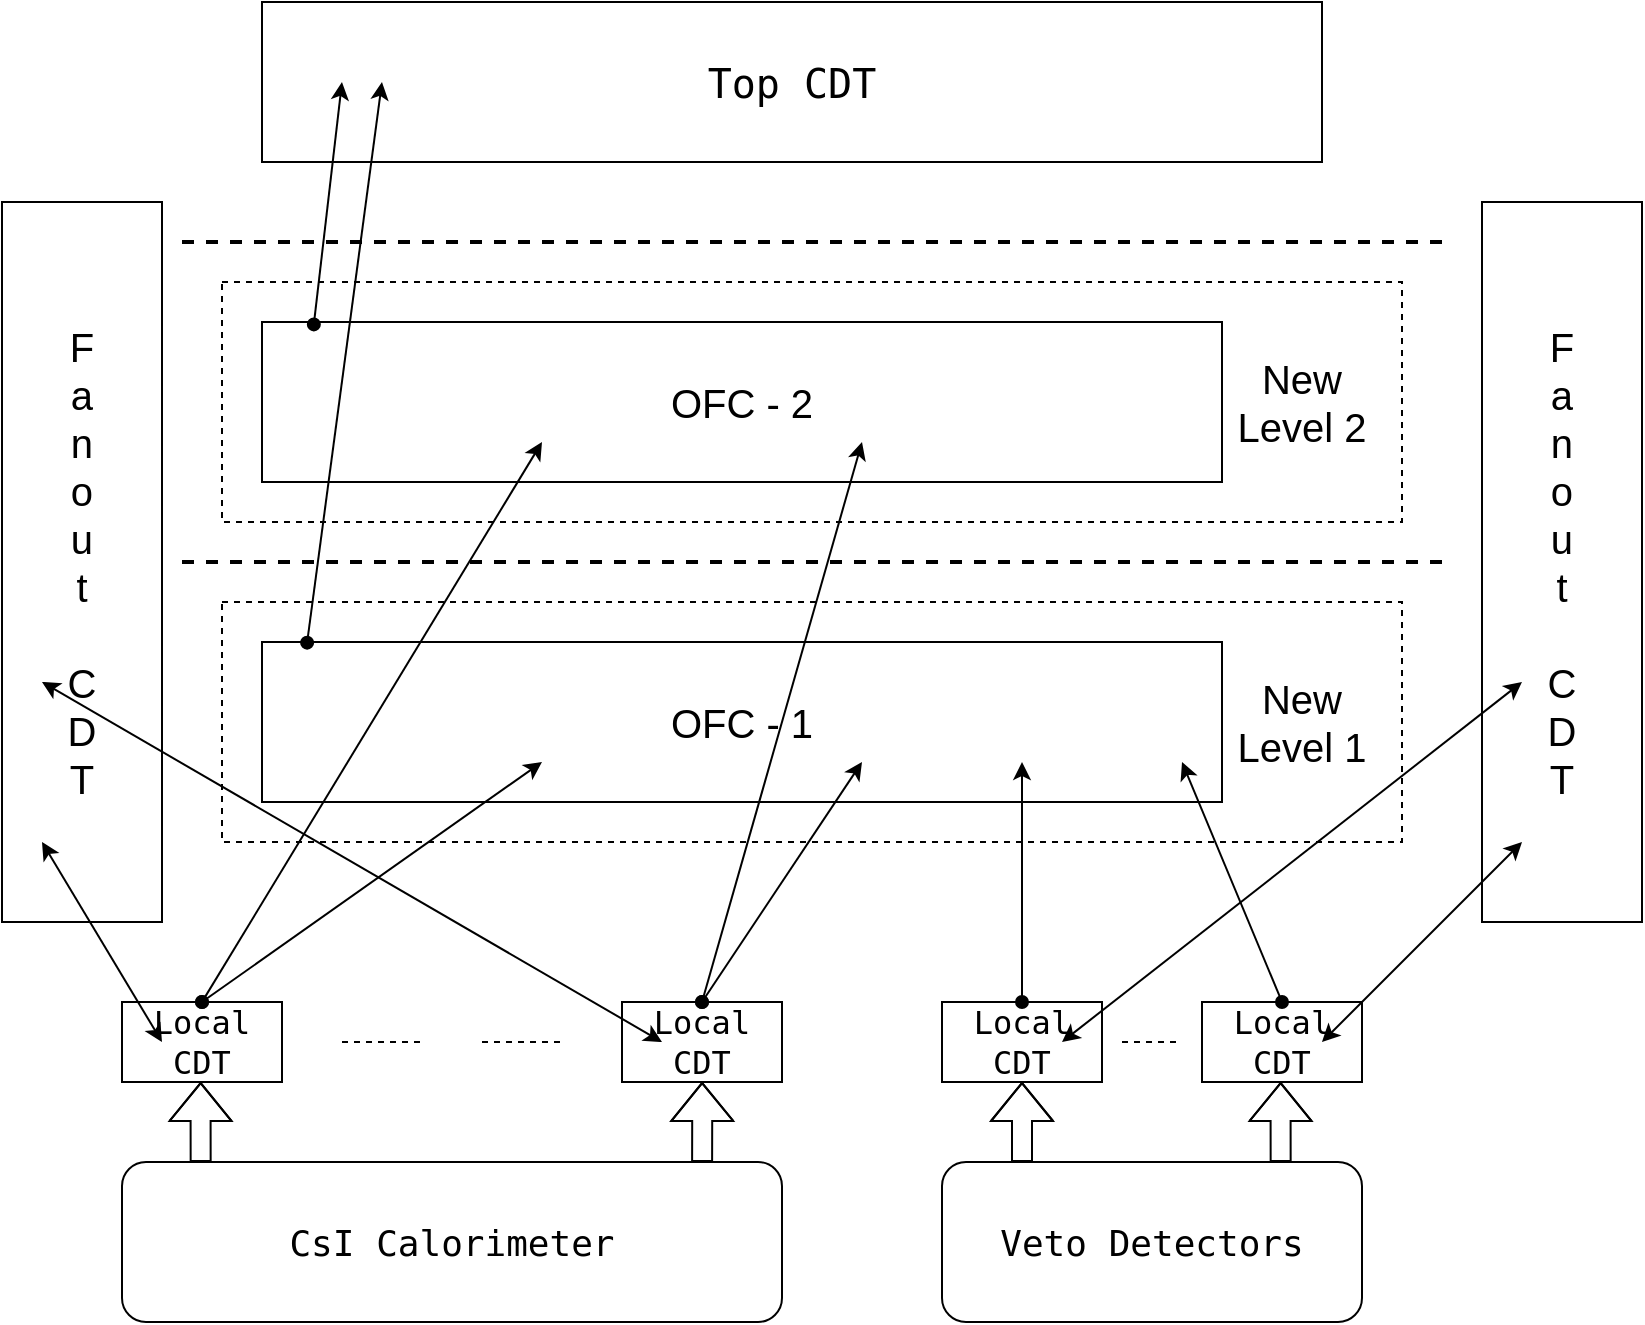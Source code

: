 <mxfile version="13.0.1" type="github">
  <diagram id="RDYniLMKRmmL1WzlAPWp" name="Page-1">
    <mxGraphModel dx="1043" dy="637" grid="1" gridSize="10" guides="1" tooltips="1" connect="1" arrows="1" fold="1" page="1" pageScale="1" pageWidth="850" pageHeight="1100" math="0" shadow="0">
      <root>
        <mxCell id="0" />
        <mxCell id="1" parent="0" />
        <mxCell id="DW_VJ3tDuzgLOy0kpD_P-55" value="" style="rounded=0;whiteSpace=wrap;html=1;fillColor=none;dashed=1;" vertex="1" parent="1">
          <mxGeometry x="120" y="680" width="590" height="120" as="geometry" />
        </mxCell>
        <mxCell id="DW_VJ3tDuzgLOy0kpD_P-86" value="" style="rounded=0;whiteSpace=wrap;html=1;fillColor=none;dashed=1;" vertex="1" parent="1">
          <mxGeometry x="120" y="520" width="590" height="120" as="geometry" />
        </mxCell>
        <mxCell id="--FjLudx6Jw2cNEH7BGk-4" value="&lt;p style=&quot;font-size: 20px&quot;&gt;OFC - 1&lt;/p&gt;" style="rounded=0;whiteSpace=wrap;html=1;" parent="1" vertex="1">
          <mxGeometry x="140" y="700" width="480" height="80" as="geometry" />
        </mxCell>
        <mxCell id="--FjLudx6Jw2cNEH7BGk-6" value="&lt;pre style=&quot;font-size: 20px&quot;&gt;Top CDT&lt;/pre&gt;" style="rounded=0;whiteSpace=wrap;html=1;" parent="1" vertex="1">
          <mxGeometry x="140" y="380" width="530" height="80" as="geometry" />
        </mxCell>
        <mxCell id="DW_VJ3tDuzgLOy0kpD_P-2" style="edgeStyle=orthogonalEdgeStyle;rounded=0;orthogonalLoop=1;jettySize=auto;html=1;exitX=0.5;exitY=1;exitDx=0;exitDy=0;" edge="1" parent="1" source="--FjLudx6Jw2cNEH7BGk-6" target="--FjLudx6Jw2cNEH7BGk-6">
          <mxGeometry relative="1" as="geometry" />
        </mxCell>
        <mxCell id="DW_VJ3tDuzgLOy0kpD_P-4" value="&lt;pre style=&quot;font-size: 16px&quot;&gt;Local&lt;br&gt;CDT&lt;/pre&gt;" style="rounded=0;whiteSpace=wrap;html=1;" vertex="1" parent="1">
          <mxGeometry x="70" y="880" width="80" height="40" as="geometry" />
        </mxCell>
        <mxCell id="DW_VJ3tDuzgLOy0kpD_P-10" value="&lt;pre style=&quot;font-size: 16px&quot;&gt;Local&lt;br&gt;CDT&lt;/pre&gt;" style="rounded=0;whiteSpace=wrap;html=1;" vertex="1" parent="1">
          <mxGeometry x="320" y="880" width="80" height="40" as="geometry" />
        </mxCell>
        <mxCell id="DW_VJ3tDuzgLOy0kpD_P-11" value="&lt;pre style=&quot;font-size: 16px&quot;&gt;Local&lt;br&gt;CDT&lt;/pre&gt;" style="rounded=0;whiteSpace=wrap;html=1;" vertex="1" parent="1">
          <mxGeometry x="480" y="880" width="80" height="40" as="geometry" />
        </mxCell>
        <mxCell id="DW_VJ3tDuzgLOy0kpD_P-13" value="&lt;pre style=&quot;font-size: 16px&quot;&gt;Local&lt;br&gt;CDT&lt;/pre&gt;" style="rounded=0;whiteSpace=wrap;html=1;" vertex="1" parent="1">
          <mxGeometry x="610" y="880" width="80" height="40" as="geometry" />
        </mxCell>
        <mxCell id="DW_VJ3tDuzgLOy0kpD_P-19" value="" style="endArrow=none;dashed=1;html=1;" edge="1" parent="1">
          <mxGeometry width="50" height="50" relative="1" as="geometry">
            <mxPoint x="570" y="900" as="sourcePoint" />
            <mxPoint x="600" y="900" as="targetPoint" />
          </mxGeometry>
        </mxCell>
        <mxCell id="DW_VJ3tDuzgLOy0kpD_P-22" value="&lt;pre style=&quot;font-size: 18px&quot;&gt;&lt;font style=&quot;font-size: 18px&quot;&gt;CsI &lt;/font&gt;Calorimeter&lt;/pre&gt;" style="rounded=1;whiteSpace=wrap;html=1;" vertex="1" parent="1">
          <mxGeometry x="70" y="960" width="330" height="80" as="geometry" />
        </mxCell>
        <mxCell id="DW_VJ3tDuzgLOy0kpD_P-23" value="&lt;pre style=&quot;font-size: 18px&quot;&gt;&lt;font style=&quot;font-size: 18px&quot;&gt;Veto &lt;/font&gt;Detectors&lt;/pre&gt;" style="rounded=1;whiteSpace=wrap;html=1;" vertex="1" parent="1">
          <mxGeometry x="480" y="960" width="210" height="80" as="geometry" />
        </mxCell>
        <mxCell id="DW_VJ3tDuzgLOy0kpD_P-39" value="" style="endArrow=none;dashed=1;html=1;strokeWidth=2;" edge="1" parent="1">
          <mxGeometry width="50" height="50" relative="1" as="geometry">
            <mxPoint x="730" y="660" as="sourcePoint" />
            <mxPoint x="100" y="660" as="targetPoint" />
          </mxGeometry>
        </mxCell>
        <mxCell id="DW_VJ3tDuzgLOy0kpD_P-40" value="" style="endArrow=classic;html=1;exitX=0.5;exitY=0;exitDx=0;exitDy=0;startArrow=oval;startFill=1;" edge="1" parent="1" source="DW_VJ3tDuzgLOy0kpD_P-11">
          <mxGeometry width="50" height="50" relative="1" as="geometry">
            <mxPoint x="370" y="470" as="sourcePoint" />
            <mxPoint x="520" y="760" as="targetPoint" />
          </mxGeometry>
        </mxCell>
        <mxCell id="DW_VJ3tDuzgLOy0kpD_P-41" value="" style="endArrow=classic;html=1;exitX=0.5;exitY=0;exitDx=0;exitDy=0;startArrow=oval;startFill=1;" edge="1" parent="1" source="DW_VJ3tDuzgLOy0kpD_P-13">
          <mxGeometry width="50" height="50" relative="1" as="geometry">
            <mxPoint x="370" y="470" as="sourcePoint" />
            <mxPoint x="600" y="760" as="targetPoint" />
          </mxGeometry>
        </mxCell>
        <mxCell id="DW_VJ3tDuzgLOy0kpD_P-42" value="" style="endArrow=classic;html=1;exitX=0.5;exitY=0;exitDx=0;exitDy=0;startArrow=oval;startFill=1;" edge="1" parent="1" source="DW_VJ3tDuzgLOy0kpD_P-4">
          <mxGeometry width="50" height="50" relative="1" as="geometry">
            <mxPoint x="290" y="200" as="sourcePoint" />
            <mxPoint x="280" y="760" as="targetPoint" />
          </mxGeometry>
        </mxCell>
        <mxCell id="DW_VJ3tDuzgLOy0kpD_P-43" value="" style="endArrow=classic;html=1;exitX=0.5;exitY=0;exitDx=0;exitDy=0;startArrow=oval;startFill=1;" edge="1" parent="1" source="DW_VJ3tDuzgLOy0kpD_P-10">
          <mxGeometry width="50" height="50" relative="1" as="geometry">
            <mxPoint x="280" y="470" as="sourcePoint" />
            <mxPoint x="440" y="760" as="targetPoint" />
          </mxGeometry>
        </mxCell>
        <mxCell id="DW_VJ3tDuzgLOy0kpD_P-46" value="&lt;font style=&quot;font-size: 20px&quot;&gt;New Level 1&lt;/font&gt;" style="text;html=1;strokeColor=none;fillColor=none;align=center;verticalAlign=middle;whiteSpace=wrap;rounded=0;" vertex="1" parent="1">
          <mxGeometry x="620" y="720" width="80" height="40" as="geometry" />
        </mxCell>
        <mxCell id="DW_VJ3tDuzgLOy0kpD_P-63" value="" style="endArrow=none;dashed=1;html=1;" edge="1" parent="1">
          <mxGeometry width="50" height="50" relative="1" as="geometry">
            <mxPoint x="250" y="900" as="sourcePoint" />
            <mxPoint x="290" y="900" as="targetPoint" />
          </mxGeometry>
        </mxCell>
        <mxCell id="DW_VJ3tDuzgLOy0kpD_P-64" value="" style="endArrow=none;dashed=1;html=1;" edge="1" parent="1">
          <mxGeometry width="50" height="50" relative="1" as="geometry">
            <mxPoint x="180" y="900" as="sourcePoint" />
            <mxPoint x="220" y="900" as="targetPoint" />
          </mxGeometry>
        </mxCell>
        <mxCell id="DW_VJ3tDuzgLOy0kpD_P-65" style="edgeStyle=orthogonalEdgeStyle;rounded=0;orthogonalLoop=1;jettySize=auto;html=1;exitX=0.5;exitY=1;exitDx=0;exitDy=0;startArrow=block;startFill=1;endArrow=none;endFill=0;shape=flexArrow;" edge="1" parent="1">
          <mxGeometry relative="1" as="geometry">
            <mxPoint x="109.33" y="960" as="targetPoint" />
            <Array as="points">
              <mxPoint x="109.33" y="940" />
              <mxPoint x="109.33" y="940" />
            </Array>
            <mxPoint x="109.33" y="920" as="sourcePoint" />
          </mxGeometry>
        </mxCell>
        <mxCell id="DW_VJ3tDuzgLOy0kpD_P-66" style="edgeStyle=orthogonalEdgeStyle;rounded=0;orthogonalLoop=1;jettySize=auto;html=1;exitX=0.5;exitY=1;exitDx=0;exitDy=0;startArrow=block;startFill=1;endArrow=none;endFill=0;shape=flexArrow;" edge="1" parent="1">
          <mxGeometry relative="1" as="geometry">
            <mxPoint x="360.06" y="960" as="targetPoint" />
            <Array as="points">
              <mxPoint x="360.06" y="940" />
              <mxPoint x="360.06" y="940" />
            </Array>
            <mxPoint x="360.06" y="920" as="sourcePoint" />
          </mxGeometry>
        </mxCell>
        <mxCell id="DW_VJ3tDuzgLOy0kpD_P-67" style="edgeStyle=orthogonalEdgeStyle;rounded=0;orthogonalLoop=1;jettySize=auto;html=1;exitX=0.5;exitY=1;exitDx=0;exitDy=0;startArrow=block;startFill=1;endArrow=none;endFill=0;shape=flexArrow;" edge="1" parent="1">
          <mxGeometry relative="1" as="geometry">
            <mxPoint x="520.0" y="960" as="targetPoint" />
            <Array as="points">
              <mxPoint x="520" y="940" />
              <mxPoint x="520" y="940" />
            </Array>
            <mxPoint x="520.0" y="920" as="sourcePoint" />
          </mxGeometry>
        </mxCell>
        <mxCell id="DW_VJ3tDuzgLOy0kpD_P-68" style="edgeStyle=orthogonalEdgeStyle;rounded=0;orthogonalLoop=1;jettySize=auto;html=1;exitX=0.5;exitY=1;exitDx=0;exitDy=0;startArrow=block;startFill=1;endArrow=none;endFill=0;shape=flexArrow;" edge="1" parent="1">
          <mxGeometry relative="1" as="geometry">
            <mxPoint x="649.33" y="960" as="targetPoint" />
            <Array as="points">
              <mxPoint x="649.33" y="940" />
              <mxPoint x="649.33" y="940" />
            </Array>
            <mxPoint x="649.33" y="920" as="sourcePoint" />
          </mxGeometry>
        </mxCell>
        <mxCell id="DW_VJ3tDuzgLOy0kpD_P-87" value="&lt;p style=&quot;font-size: 20px&quot;&gt;OFC - 2&lt;/p&gt;" style="rounded=0;whiteSpace=wrap;html=1;" vertex="1" parent="1">
          <mxGeometry x="140" y="540" width="480" height="80" as="geometry" />
        </mxCell>
        <mxCell id="DW_VJ3tDuzgLOy0kpD_P-88" value="" style="endArrow=none;dashed=1;html=1;strokeWidth=2;" edge="1" parent="1">
          <mxGeometry width="50" height="50" relative="1" as="geometry">
            <mxPoint x="730" y="500" as="sourcePoint" />
            <mxPoint x="100" y="500" as="targetPoint" />
          </mxGeometry>
        </mxCell>
        <mxCell id="DW_VJ3tDuzgLOy0kpD_P-89" value="&lt;font style=&quot;font-size: 20px&quot;&gt;New Level 2&lt;/font&gt;" style="text;html=1;strokeColor=none;fillColor=none;align=center;verticalAlign=middle;whiteSpace=wrap;rounded=0;" vertex="1" parent="1">
          <mxGeometry x="620" y="560" width="80" height="40" as="geometry" />
        </mxCell>
        <mxCell id="DW_VJ3tDuzgLOy0kpD_P-38" value="" style="endArrow=classic;html=1;exitX=0.5;exitY=0;exitDx=0;exitDy=0;startArrow=oval;startFill=1;" edge="1" parent="1" source="DW_VJ3tDuzgLOy0kpD_P-10">
          <mxGeometry width="50" height="50" relative="1" as="geometry">
            <mxPoint x="370" y="470" as="sourcePoint" />
            <mxPoint x="440" y="600" as="targetPoint" />
          </mxGeometry>
        </mxCell>
        <mxCell id="DW_VJ3tDuzgLOy0kpD_P-37" value="" style="endArrow=classic;html=1;exitX=0.5;exitY=0;exitDx=0;exitDy=0;startArrow=oval;startFill=1;" edge="1" parent="1" source="DW_VJ3tDuzgLOy0kpD_P-4">
          <mxGeometry width="50" height="50" relative="1" as="geometry">
            <mxPoint x="370" y="470" as="sourcePoint" />
            <mxPoint x="280" y="600" as="targetPoint" />
          </mxGeometry>
        </mxCell>
        <mxCell id="DW_VJ3tDuzgLOy0kpD_P-90" value="&lt;font style=&quot;font-size: 20px&quot;&gt;F&lt;br&gt;a&lt;br&gt;n&lt;br&gt;o&lt;br&gt;u&lt;br&gt;t&lt;br&gt;&lt;br&gt;C&lt;br&gt;D&lt;br&gt;T&lt;/font&gt;" style="rounded=0;whiteSpace=wrap;html=1;" vertex="1" parent="1">
          <mxGeometry x="10" y="480" width="80" height="360" as="geometry" />
        </mxCell>
        <mxCell id="DW_VJ3tDuzgLOy0kpD_P-91" value="&lt;font style=&quot;font-size: 20px&quot;&gt;F&lt;br&gt;a&lt;br&gt;n&lt;br&gt;o&lt;br&gt;u&lt;br&gt;t&lt;br&gt;&lt;br&gt;C&lt;br&gt;D&lt;br&gt;T&lt;/font&gt;" style="rounded=0;whiteSpace=wrap;html=1;" vertex="1" parent="1">
          <mxGeometry x="750" y="480" width="80" height="360" as="geometry" />
        </mxCell>
        <mxCell id="DW_VJ3tDuzgLOy0kpD_P-51" value="" style="endArrow=classic;html=1;startArrow=classic;startFill=1;" edge="1" parent="1">
          <mxGeometry width="50" height="50" relative="1" as="geometry">
            <mxPoint x="30" y="800" as="sourcePoint" />
            <mxPoint x="90" y="900" as="targetPoint" />
          </mxGeometry>
        </mxCell>
        <mxCell id="DW_VJ3tDuzgLOy0kpD_P-92" value="" style="endArrow=classic;html=1;startArrow=classic;startFill=1;" edge="1" parent="1">
          <mxGeometry width="50" height="50" relative="1" as="geometry">
            <mxPoint x="30" y="720" as="sourcePoint" />
            <mxPoint x="340" y="900" as="targetPoint" />
          </mxGeometry>
        </mxCell>
        <mxCell id="DW_VJ3tDuzgLOy0kpD_P-93" value="" style="endArrow=classic;html=1;startArrow=classic;startFill=1;fontStyle=1" edge="1" parent="1">
          <mxGeometry width="50" height="50" relative="1" as="geometry">
            <mxPoint x="770" y="720" as="sourcePoint" />
            <mxPoint x="540" y="900" as="targetPoint" />
          </mxGeometry>
        </mxCell>
        <mxCell id="DW_VJ3tDuzgLOy0kpD_P-94" value="" style="endArrow=classic;html=1;startArrow=classic;startFill=1;" edge="1" parent="1">
          <mxGeometry width="50" height="50" relative="1" as="geometry">
            <mxPoint x="770" y="800" as="sourcePoint" />
            <mxPoint x="670" y="900" as="targetPoint" />
          </mxGeometry>
        </mxCell>
        <mxCell id="DW_VJ3tDuzgLOy0kpD_P-95" value="" style="endArrow=classic;html=1;exitX=0.054;exitY=0.015;exitDx=0;exitDy=0;exitPerimeter=0;startArrow=oval;startFill=1;" edge="1" parent="1" source="DW_VJ3tDuzgLOy0kpD_P-87">
          <mxGeometry width="50" height="50" relative="1" as="geometry">
            <mxPoint x="140" y="540" as="sourcePoint" />
            <mxPoint x="180" y="420" as="targetPoint" />
          </mxGeometry>
        </mxCell>
        <mxCell id="DW_VJ3tDuzgLOy0kpD_P-96" value="" style="endArrow=classic;html=1;exitX=0.047;exitY=0.004;exitDx=0;exitDy=0;exitPerimeter=0;startArrow=oval;startFill=1;" edge="1" parent="1" source="--FjLudx6Jw2cNEH7BGk-4">
          <mxGeometry width="50" height="50" relative="1" as="geometry">
            <mxPoint x="175.92" y="551.2" as="sourcePoint" />
            <mxPoint x="200" y="420" as="targetPoint" />
          </mxGeometry>
        </mxCell>
      </root>
    </mxGraphModel>
  </diagram>
</mxfile>
